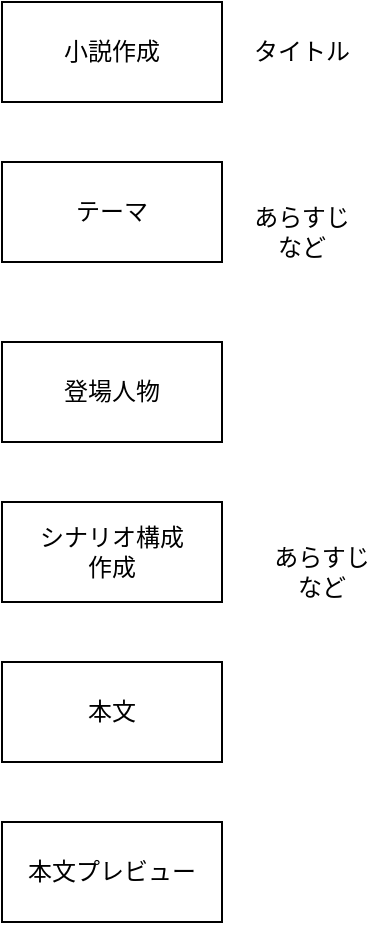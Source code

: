 <mxfile>
    <diagram id="ctt3OGgy0E5dBA75Kdlx" name="ページ1">
        <mxGraphModel dx="538" dy="496" grid="1" gridSize="10" guides="0" tooltips="1" connect="1" arrows="1" fold="1" page="1" pageScale="1" pageWidth="827" pageHeight="1169" math="0" shadow="0">
            <root>
                <mxCell id="0"/>
                <mxCell id="1" parent="0"/>
                <mxCell id="3" value="小説作成" style="rounded=0;whiteSpace=wrap;html=1;" vertex="1" parent="1">
                    <mxGeometry x="120" y="110" width="110" height="50" as="geometry"/>
                </mxCell>
                <mxCell id="6" value="シナリオ構成&lt;br&gt;作成" style="rounded=0;whiteSpace=wrap;html=1;" vertex="1" parent="1">
                    <mxGeometry x="120" y="360" width="110" height="50" as="geometry"/>
                </mxCell>
                <mxCell id="8" value="テーマ" style="rounded=0;whiteSpace=wrap;html=1;" vertex="1" parent="1">
                    <mxGeometry x="120" y="190" width="110" height="50" as="geometry"/>
                </mxCell>
                <mxCell id="9" value="登場人物" style="rounded=0;whiteSpace=wrap;html=1;" vertex="1" parent="1">
                    <mxGeometry x="120" y="280" width="110" height="50" as="geometry"/>
                </mxCell>
                <mxCell id="11" value="本文" style="rounded=0;whiteSpace=wrap;html=1;" vertex="1" parent="1">
                    <mxGeometry x="120" y="440" width="110" height="50" as="geometry"/>
                </mxCell>
                <mxCell id="13" value="タイトル" style="text;html=1;strokeColor=none;fillColor=none;align=center;verticalAlign=middle;whiteSpace=wrap;rounded=0;" vertex="1" parent="1">
                    <mxGeometry x="240" y="120" width="60" height="30" as="geometry"/>
                </mxCell>
                <mxCell id="15" value="あらすじなど" style="text;html=1;strokeColor=none;fillColor=none;align=center;verticalAlign=middle;whiteSpace=wrap;rounded=0;" vertex="1" parent="1">
                    <mxGeometry x="240" y="210" width="60" height="30" as="geometry"/>
                </mxCell>
                <mxCell id="17" value="あらすじなど" style="text;html=1;strokeColor=none;fillColor=none;align=center;verticalAlign=middle;whiteSpace=wrap;rounded=0;" vertex="1" parent="1">
                    <mxGeometry x="250" y="380" width="60" height="30" as="geometry"/>
                </mxCell>
                <mxCell id="19" value="本文プレビュー" style="rounded=0;whiteSpace=wrap;html=1;" vertex="1" parent="1">
                    <mxGeometry x="120" y="520" width="110" height="50" as="geometry"/>
                </mxCell>
            </root>
        </mxGraphModel>
    </diagram>
</mxfile>